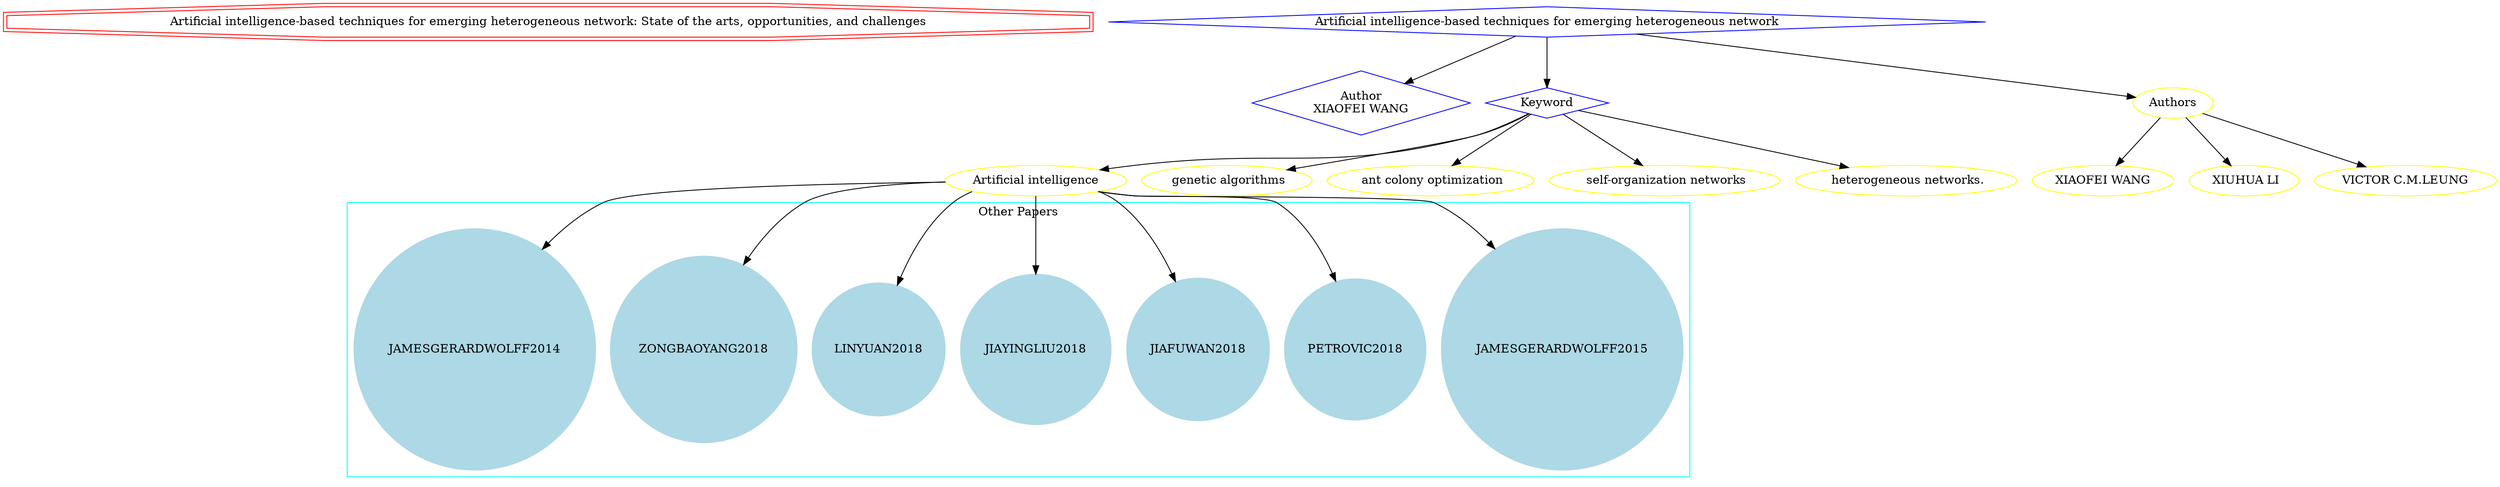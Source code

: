 strict digraph mind_map28 {
	node [color=red shape=doubleoctagon]
	"Artificial intelligence-based techniques for emerging heterogeneous network: State of the arts, opportunities, and challenges"
	node [color=blue shape=diamond]
	"Author
XIAOFEI WANG"
	Keyword
	"Artificial intelligence-based techniques for emerging heterogeneous network":" State of the arts, opportunities, and challenges" -> "Author
XIAOFEI WANG"
	"Artificial intelligence-based techniques for emerging heterogeneous network":" State of the arts, opportunities, and challenges" -> Keyword
	node [color=yellow shape=ellipse]
	"Artificial intelligence"
	Keyword -> "Artificial intelligence"
	" genetic algorithms"
	Keyword -> " genetic algorithms"
	" ant colony optimization"
	Keyword -> " ant colony optimization"
	" self-organization networks"
	Keyword -> " self-organization networks"
	" heterogeneous networks."
	Keyword -> " heterogeneous networks."
	subgraph cluster_0 {
		node [style=filled]
		node [color=lightblue shape=circle]
		label="Other Papers"
		color=cyan
		JAMESGERARDWOLFF2015
		PETROVIC2018
		JIAFUWAN2018
		JIAYINGLIU2018
		LINYUAN2018
		ZONGBAOYANG2018
		JAMESGERARDWOLFF2014
	}
	"Artificial intelligence" -> JAMESGERARDWOLFF2015
	"Artificial intelligence" -> PETROVIC2018
	"Artificial intelligence" -> JIAFUWAN2018
	"Artificial intelligence" -> JIAYINGLIU2018
	"Artificial intelligence" -> LINYUAN2018
	"Artificial intelligence" -> ZONGBAOYANG2018
	"Artificial intelligence" -> JAMESGERARDWOLFF2014
	"Artificial intelligence-based techniques for emerging heterogeneous network":" State of the arts, opportunities, and challenges" -> Authors
	Authors -> "XIAOFEI WANG"
	Authors -> " XIUHUA LI"
	Authors -> "VICTOR C.M.LEUNG"
}
